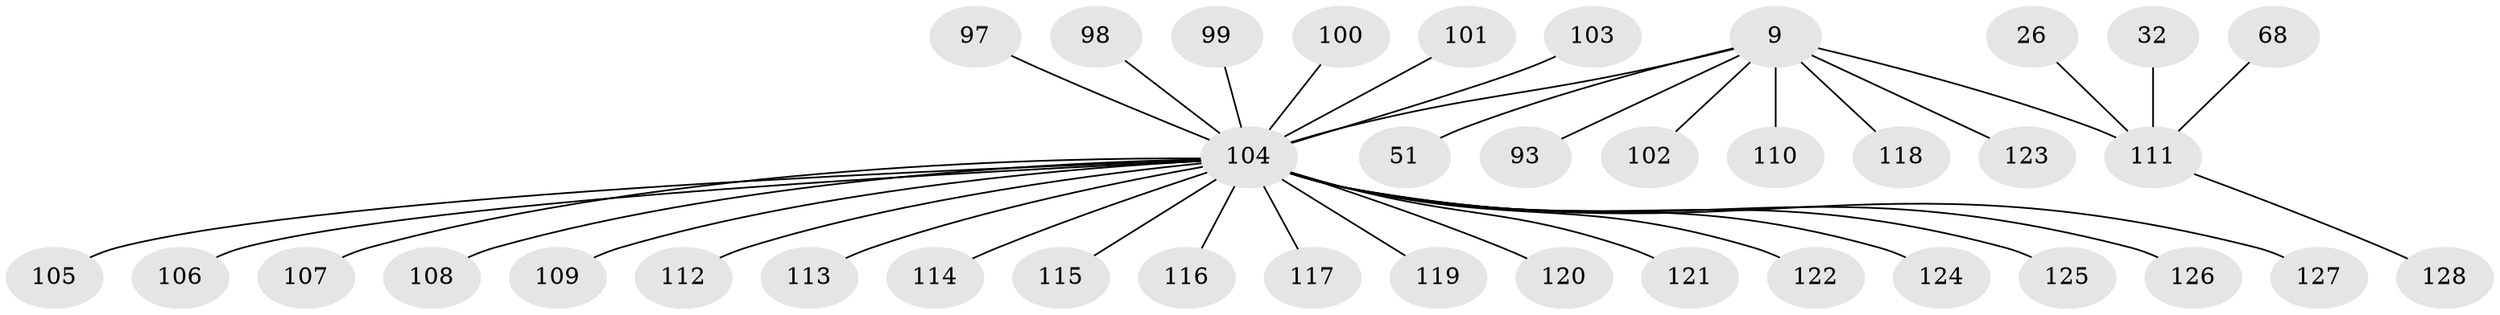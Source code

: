 // original degree distribution, {6: 0.0234375, 8: 0.015625, 28: 0.0078125, 3: 0.078125, 1: 0.59375, 2: 0.234375, 4: 0.03125, 7: 0.0078125, 5: 0.0078125}
// Generated by graph-tools (version 1.1) at 2025/52/03/04/25 21:52:02]
// undirected, 38 vertices, 37 edges
graph export_dot {
graph [start="1"]
  node [color=gray90,style=filled];
  9 [super="+2"];
  26;
  32;
  51;
  68;
  93;
  97;
  98;
  99;
  100;
  101;
  102 [super="+84"];
  103;
  104 [super="+79+91+38+41+42+50+52+53+60+62+63+67+70+71+72+76+77+78+81+82+83+85+86+87+88+89+92+94+95+96"];
  105;
  106;
  107;
  108;
  109;
  110;
  111 [super="+57"];
  112;
  113;
  114;
  115;
  116;
  117;
  118 [super="+33"];
  119;
  120;
  121;
  122;
  123;
  124;
  125;
  126;
  127;
  128 [super="+10"];
  9 -- 111 [weight=2];
  9 -- 110;
  9 -- 51;
  9 -- 123;
  9 -- 93;
  9 -- 118;
  9 -- 102;
  9 -- 104;
  26 -- 111;
  32 -- 111;
  68 -- 111;
  97 -- 104;
  98 -- 104;
  99 -- 104;
  100 -- 104;
  101 -- 104;
  103 -- 104;
  104 -- 105;
  104 -- 106;
  104 -- 107;
  104 -- 108;
  104 -- 109;
  104 -- 112;
  104 -- 113;
  104 -- 114;
  104 -- 115;
  104 -- 116;
  104 -- 117;
  104 -- 119;
  104 -- 120;
  104 -- 121;
  104 -- 122;
  104 -- 124;
  104 -- 125;
  104 -- 126;
  104 -- 127;
  111 -- 128;
}

